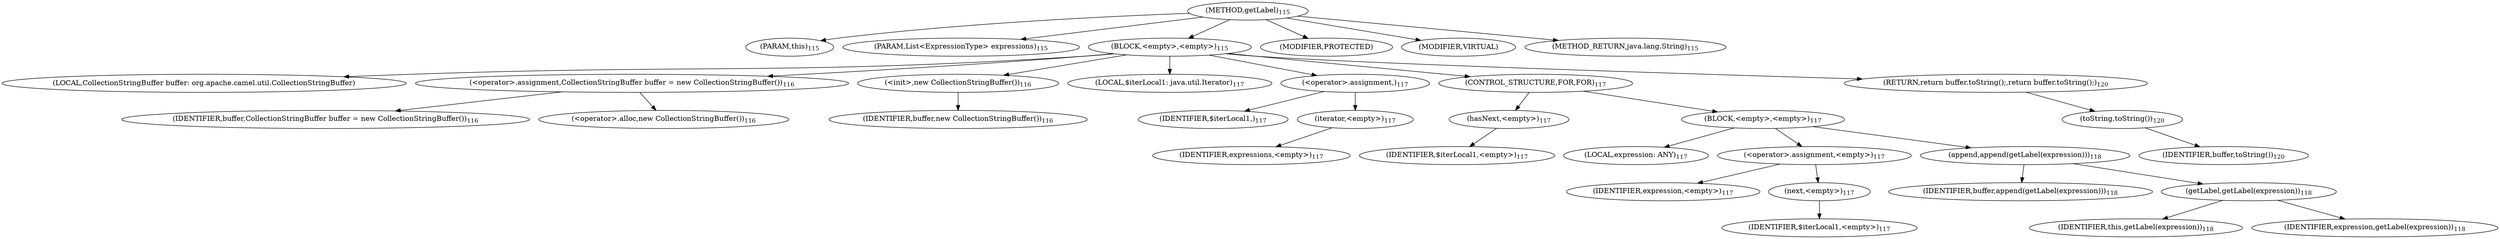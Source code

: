 digraph "getLabel" {  
"285" [label = <(METHOD,getLabel)<SUB>115</SUB>> ]
"23" [label = <(PARAM,this)<SUB>115</SUB>> ]
"286" [label = <(PARAM,List&lt;ExpressionType&gt; expressions)<SUB>115</SUB>> ]
"287" [label = <(BLOCK,&lt;empty&gt;,&lt;empty&gt;)<SUB>115</SUB>> ]
"21" [label = <(LOCAL,CollectionStringBuffer buffer: org.apache.camel.util.CollectionStringBuffer)> ]
"288" [label = <(&lt;operator&gt;.assignment,CollectionStringBuffer buffer = new CollectionStringBuffer())<SUB>116</SUB>> ]
"289" [label = <(IDENTIFIER,buffer,CollectionStringBuffer buffer = new CollectionStringBuffer())<SUB>116</SUB>> ]
"290" [label = <(&lt;operator&gt;.alloc,new CollectionStringBuffer())<SUB>116</SUB>> ]
"291" [label = <(&lt;init&gt;,new CollectionStringBuffer())<SUB>116</SUB>> ]
"20" [label = <(IDENTIFIER,buffer,new CollectionStringBuffer())<SUB>116</SUB>> ]
"292" [label = <(LOCAL,$iterLocal1: java.util.Iterator)<SUB>117</SUB>> ]
"293" [label = <(&lt;operator&gt;.assignment,)<SUB>117</SUB>> ]
"294" [label = <(IDENTIFIER,$iterLocal1,)<SUB>117</SUB>> ]
"295" [label = <(iterator,&lt;empty&gt;)<SUB>117</SUB>> ]
"296" [label = <(IDENTIFIER,expressions,&lt;empty&gt;)<SUB>117</SUB>> ]
"297" [label = <(CONTROL_STRUCTURE,FOR,FOR)<SUB>117</SUB>> ]
"298" [label = <(hasNext,&lt;empty&gt;)<SUB>117</SUB>> ]
"299" [label = <(IDENTIFIER,$iterLocal1,&lt;empty&gt;)<SUB>117</SUB>> ]
"300" [label = <(BLOCK,&lt;empty&gt;,&lt;empty&gt;)<SUB>117</SUB>> ]
"301" [label = <(LOCAL,expression: ANY)<SUB>117</SUB>> ]
"302" [label = <(&lt;operator&gt;.assignment,&lt;empty&gt;)<SUB>117</SUB>> ]
"303" [label = <(IDENTIFIER,expression,&lt;empty&gt;)<SUB>117</SUB>> ]
"304" [label = <(next,&lt;empty&gt;)<SUB>117</SUB>> ]
"305" [label = <(IDENTIFIER,$iterLocal1,&lt;empty&gt;)<SUB>117</SUB>> ]
"306" [label = <(append,append(getLabel(expression)))<SUB>118</SUB>> ]
"307" [label = <(IDENTIFIER,buffer,append(getLabel(expression)))<SUB>118</SUB>> ]
"308" [label = <(getLabel,getLabel(expression))<SUB>118</SUB>> ]
"22" [label = <(IDENTIFIER,this,getLabel(expression))<SUB>118</SUB>> ]
"309" [label = <(IDENTIFIER,expression,getLabel(expression))<SUB>118</SUB>> ]
"310" [label = <(RETURN,return buffer.toString();,return buffer.toString();)<SUB>120</SUB>> ]
"311" [label = <(toString,toString())<SUB>120</SUB>> ]
"312" [label = <(IDENTIFIER,buffer,toString())<SUB>120</SUB>> ]
"313" [label = <(MODIFIER,PROTECTED)> ]
"314" [label = <(MODIFIER,VIRTUAL)> ]
"315" [label = <(METHOD_RETURN,java.lang.String)<SUB>115</SUB>> ]
  "285" -> "23" 
  "285" -> "286" 
  "285" -> "287" 
  "285" -> "313" 
  "285" -> "314" 
  "285" -> "315" 
  "287" -> "21" 
  "287" -> "288" 
  "287" -> "291" 
  "287" -> "292" 
  "287" -> "293" 
  "287" -> "297" 
  "287" -> "310" 
  "288" -> "289" 
  "288" -> "290" 
  "291" -> "20" 
  "293" -> "294" 
  "293" -> "295" 
  "295" -> "296" 
  "297" -> "298" 
  "297" -> "300" 
  "298" -> "299" 
  "300" -> "301" 
  "300" -> "302" 
  "300" -> "306" 
  "302" -> "303" 
  "302" -> "304" 
  "304" -> "305" 
  "306" -> "307" 
  "306" -> "308" 
  "308" -> "22" 
  "308" -> "309" 
  "310" -> "311" 
  "311" -> "312" 
}
